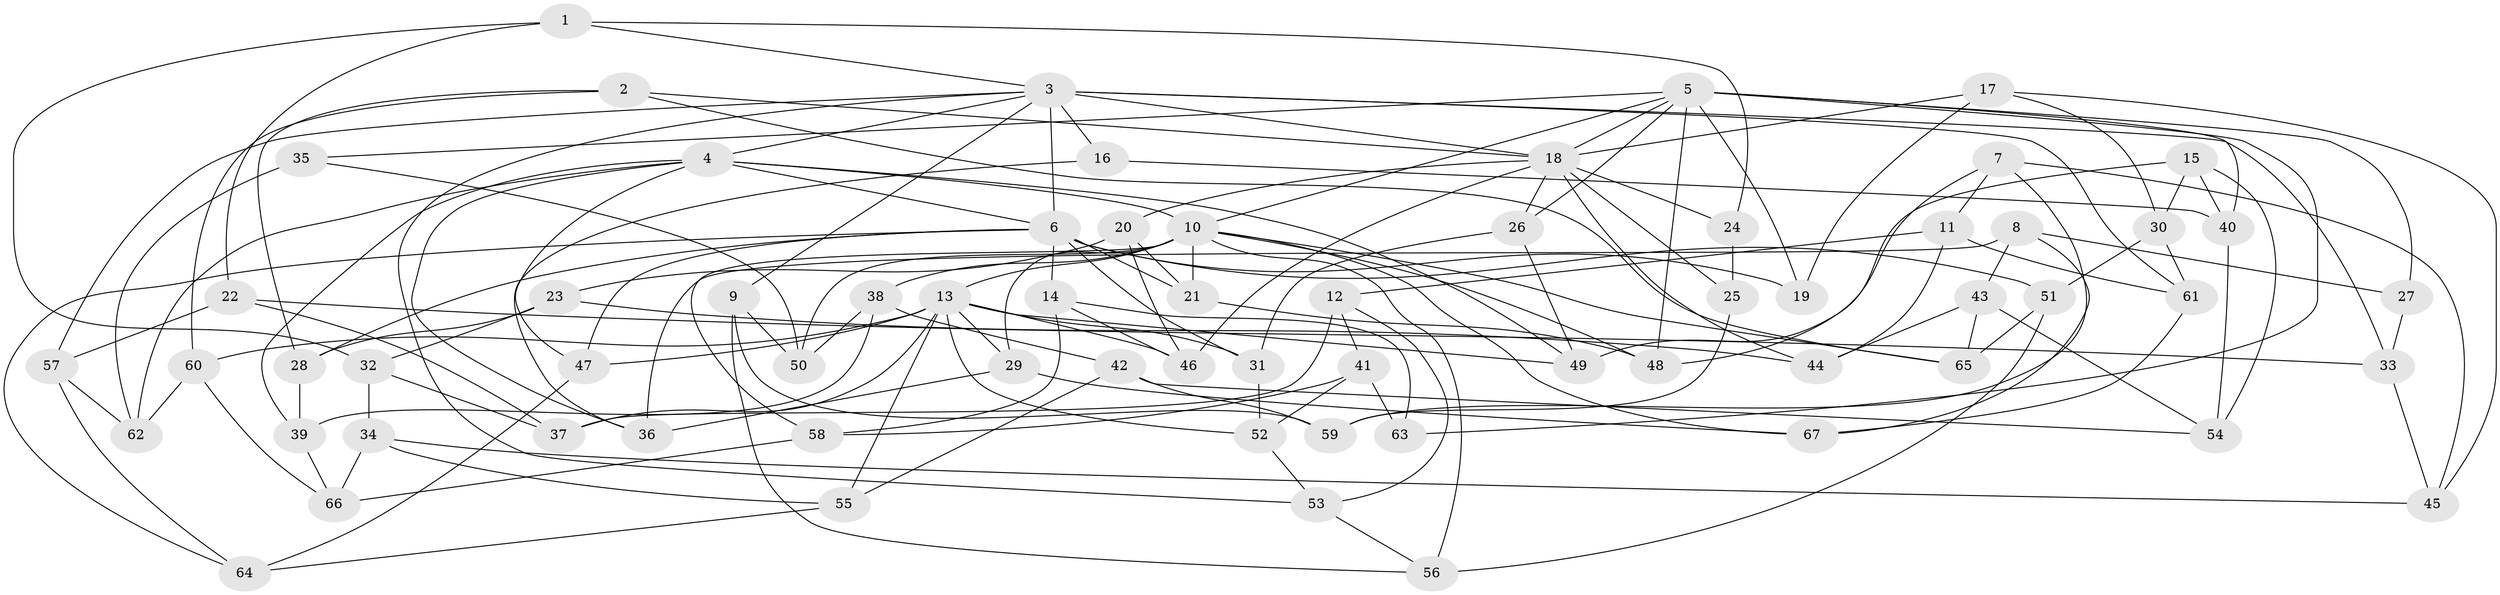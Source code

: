 // original degree distribution, {4: 1.0}
// Generated by graph-tools (version 1.1) at 2025/53/03/04/25 22:53:52]
// undirected, 67 vertices, 151 edges
graph export_dot {
  node [color=gray90,style=filled];
  1;
  2;
  3;
  4;
  5;
  6;
  7;
  8;
  9;
  10;
  11;
  12;
  13;
  14;
  15;
  16;
  17;
  18;
  19;
  20;
  21;
  22;
  23;
  24;
  25;
  26;
  27;
  28;
  29;
  30;
  31;
  32;
  33;
  34;
  35;
  36;
  37;
  38;
  39;
  40;
  41;
  42;
  43;
  44;
  45;
  46;
  47;
  48;
  49;
  50;
  51;
  52;
  53;
  54;
  55;
  56;
  57;
  58;
  59;
  60;
  61;
  62;
  63;
  64;
  65;
  66;
  67;
  1 -- 3 [weight=1.0];
  1 -- 22 [weight=1.0];
  1 -- 24 [weight=1.0];
  1 -- 32 [weight=1.0];
  2 -- 18 [weight=1.0];
  2 -- 28 [weight=1.0];
  2 -- 60 [weight=1.0];
  2 -- 65 [weight=1.0];
  3 -- 4 [weight=1.0];
  3 -- 6 [weight=2.0];
  3 -- 9 [weight=1.0];
  3 -- 16 [weight=2.0];
  3 -- 18 [weight=1.0];
  3 -- 33 [weight=1.0];
  3 -- 53 [weight=1.0];
  3 -- 57 [weight=1.0];
  3 -- 61 [weight=1.0];
  4 -- 6 [weight=1.0];
  4 -- 10 [weight=1.0];
  4 -- 36 [weight=1.0];
  4 -- 39 [weight=1.0];
  4 -- 47 [weight=1.0];
  4 -- 49 [weight=1.0];
  4 -- 62 [weight=1.0];
  5 -- 10 [weight=1.0];
  5 -- 18 [weight=1.0];
  5 -- 19 [weight=1.0];
  5 -- 26 [weight=1.0];
  5 -- 27 [weight=2.0];
  5 -- 35 [weight=2.0];
  5 -- 40 [weight=1.0];
  5 -- 48 [weight=1.0];
  5 -- 63 [weight=2.0];
  6 -- 14 [weight=1.0];
  6 -- 19 [weight=2.0];
  6 -- 21 [weight=1.0];
  6 -- 28 [weight=1.0];
  6 -- 31 [weight=1.0];
  6 -- 47 [weight=1.0];
  6 -- 51 [weight=1.0];
  6 -- 64 [weight=1.0];
  7 -- 11 [weight=1.0];
  7 -- 45 [weight=1.0];
  7 -- 48 [weight=1.0];
  7 -- 59 [weight=1.0];
  8 -- 27 [weight=1.0];
  8 -- 36 [weight=1.0];
  8 -- 43 [weight=1.0];
  8 -- 67 [weight=1.0];
  9 -- 50 [weight=1.0];
  9 -- 56 [weight=1.0];
  9 -- 59 [weight=1.0];
  10 -- 13 [weight=1.0];
  10 -- 21 [weight=1.0];
  10 -- 29 [weight=1.0];
  10 -- 38 [weight=1.0];
  10 -- 48 [weight=1.0];
  10 -- 50 [weight=1.0];
  10 -- 56 [weight=1.0];
  10 -- 58 [weight=1.0];
  10 -- 65 [weight=1.0];
  10 -- 67 [weight=1.0];
  11 -- 12 [weight=1.0];
  11 -- 44 [weight=1.0];
  11 -- 61 [weight=1.0];
  12 -- 37 [weight=1.0];
  12 -- 41 [weight=1.0];
  12 -- 53 [weight=1.0];
  13 -- 29 [weight=1.0];
  13 -- 31 [weight=1.0];
  13 -- 37 [weight=1.0];
  13 -- 46 [weight=1.0];
  13 -- 47 [weight=1.0];
  13 -- 49 [weight=1.0];
  13 -- 52 [weight=1.0];
  13 -- 55 [weight=1.0];
  13 -- 60 [weight=1.0];
  14 -- 46 [weight=1.0];
  14 -- 58 [weight=1.0];
  14 -- 63 [weight=1.0];
  15 -- 30 [weight=1.0];
  15 -- 40 [weight=1.0];
  15 -- 49 [weight=1.0];
  15 -- 54 [weight=1.0];
  16 -- 36 [weight=1.0];
  16 -- 40 [weight=1.0];
  17 -- 18 [weight=1.0];
  17 -- 19 [weight=1.0];
  17 -- 30 [weight=1.0];
  17 -- 45 [weight=1.0];
  18 -- 20 [weight=1.0];
  18 -- 24 [weight=2.0];
  18 -- 25 [weight=2.0];
  18 -- 26 [weight=1.0];
  18 -- 44 [weight=1.0];
  18 -- 46 [weight=1.0];
  20 -- 21 [weight=1.0];
  20 -- 23 [weight=1.0];
  20 -- 46 [weight=1.0];
  21 -- 48 [weight=1.0];
  22 -- 33 [weight=1.0];
  22 -- 37 [weight=1.0];
  22 -- 57 [weight=1.0];
  23 -- 28 [weight=1.0];
  23 -- 32 [weight=1.0];
  23 -- 44 [weight=1.0];
  24 -- 25 [weight=1.0];
  25 -- 59 [weight=1.0];
  26 -- 31 [weight=1.0];
  26 -- 49 [weight=1.0];
  27 -- 33 [weight=1.0];
  28 -- 39 [weight=1.0];
  29 -- 36 [weight=1.0];
  29 -- 67 [weight=1.0];
  30 -- 51 [weight=1.0];
  30 -- 61 [weight=1.0];
  31 -- 52 [weight=1.0];
  32 -- 34 [weight=1.0];
  32 -- 37 [weight=1.0];
  33 -- 45 [weight=1.0];
  34 -- 45 [weight=1.0];
  34 -- 55 [weight=1.0];
  34 -- 66 [weight=1.0];
  35 -- 50 [weight=1.0];
  35 -- 62 [weight=1.0];
  38 -- 39 [weight=1.0];
  38 -- 42 [weight=1.0];
  38 -- 50 [weight=1.0];
  39 -- 66 [weight=1.0];
  40 -- 54 [weight=1.0];
  41 -- 52 [weight=1.0];
  41 -- 58 [weight=1.0];
  41 -- 63 [weight=1.0];
  42 -- 54 [weight=1.0];
  42 -- 55 [weight=1.0];
  42 -- 59 [weight=1.0];
  43 -- 44 [weight=1.0];
  43 -- 54 [weight=1.0];
  43 -- 65 [weight=1.0];
  47 -- 64 [weight=1.0];
  51 -- 56 [weight=1.0];
  51 -- 65 [weight=1.0];
  52 -- 53 [weight=1.0];
  53 -- 56 [weight=1.0];
  55 -- 64 [weight=1.0];
  57 -- 62 [weight=1.0];
  57 -- 64 [weight=1.0];
  58 -- 66 [weight=1.0];
  60 -- 62 [weight=1.0];
  60 -- 66 [weight=1.0];
  61 -- 67 [weight=1.0];
}
